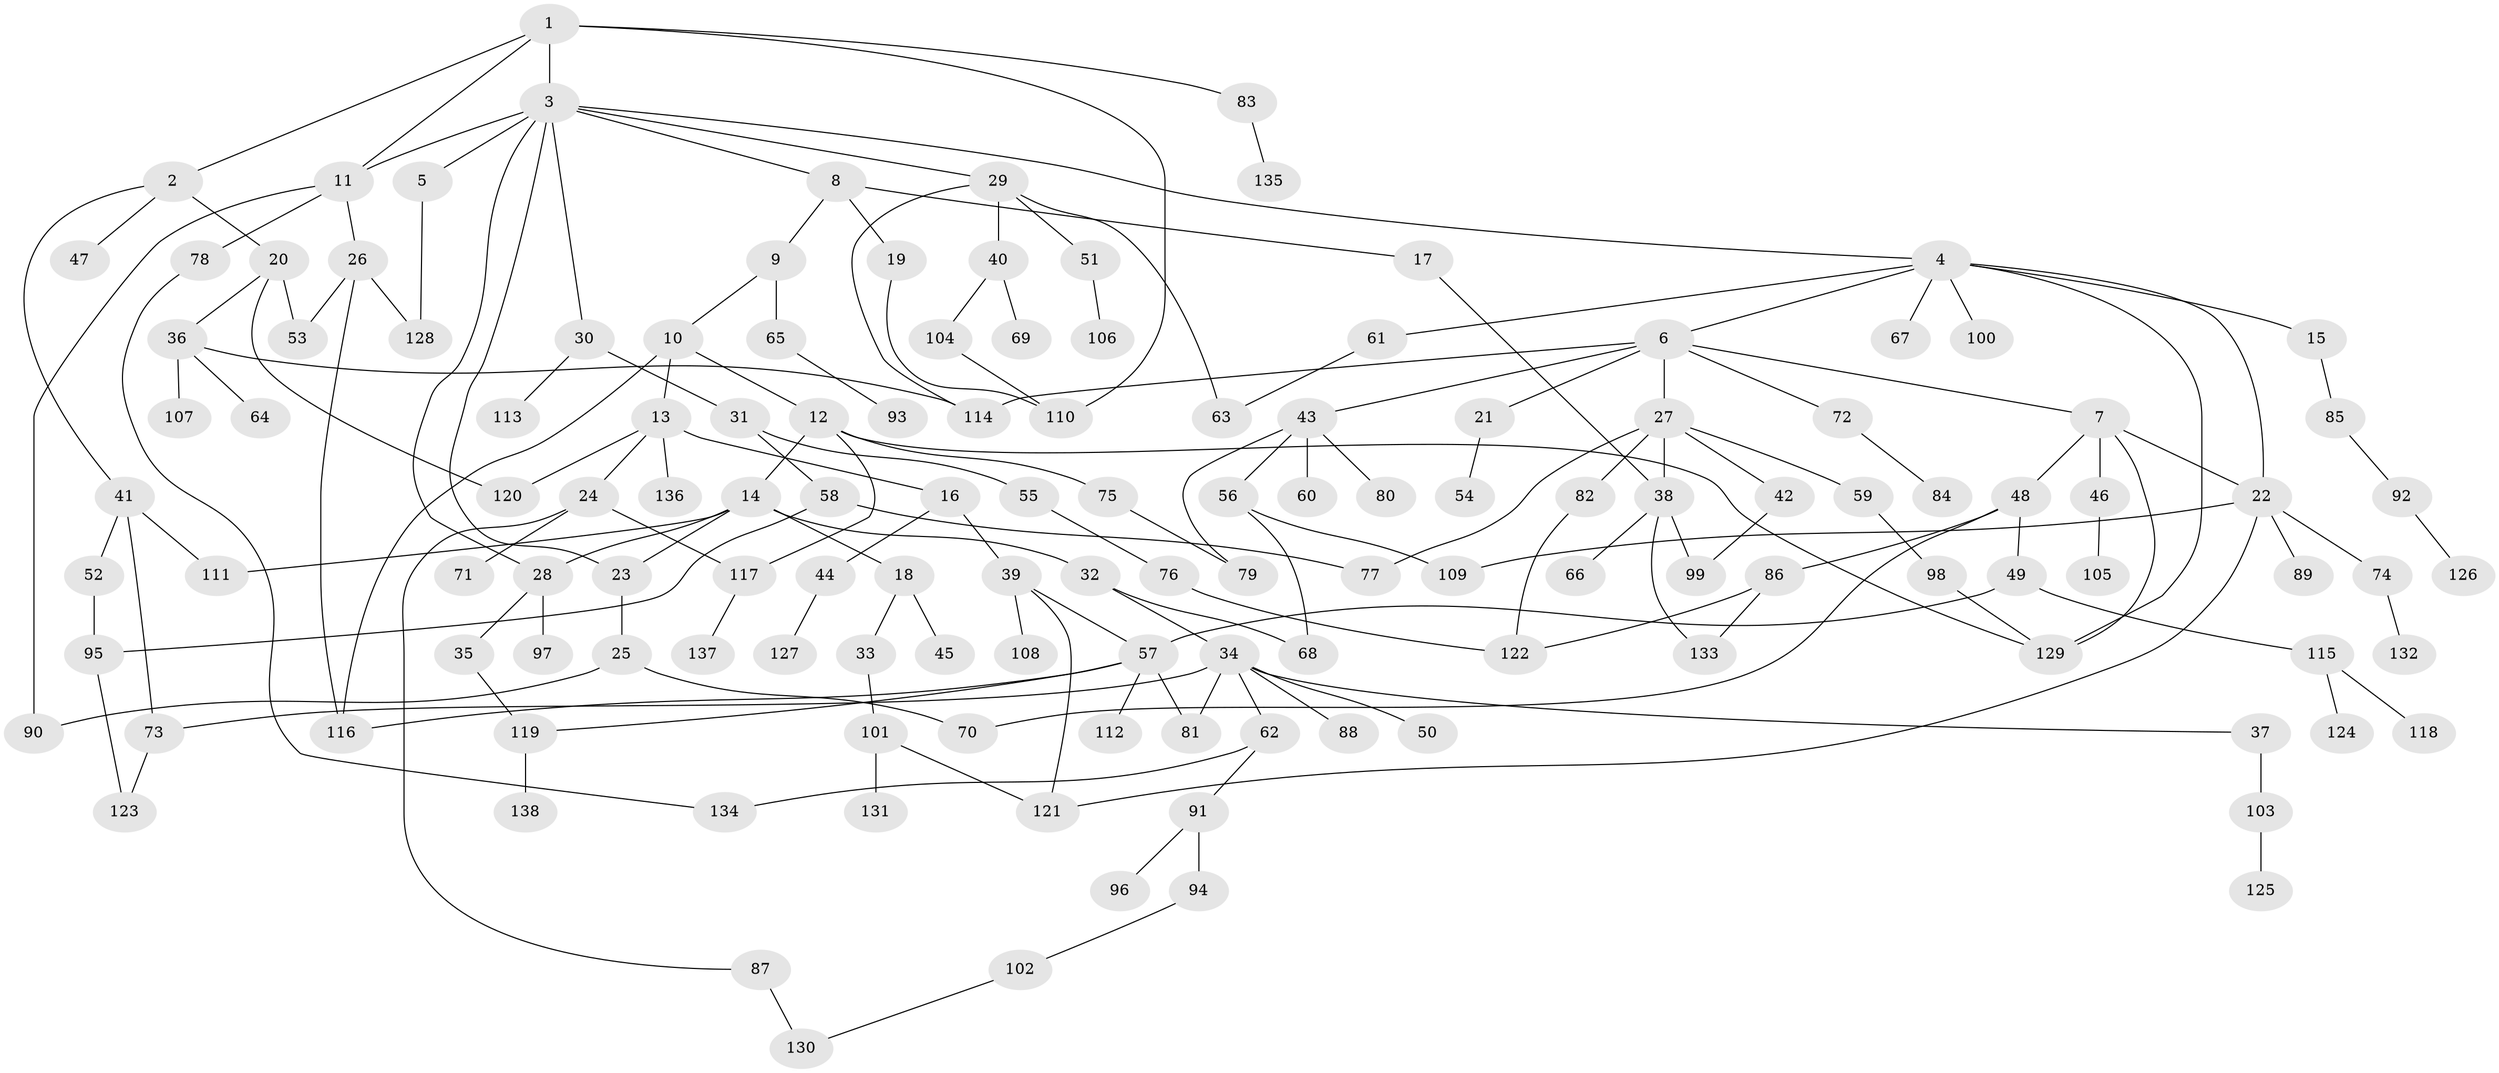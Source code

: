 // coarse degree distribution, {7: 0.0707070707070707, 4: 0.10101010101010101, 8: 0.010101010101010102, 2: 0.3434343434343434, 5: 0.050505050505050504, 6: 0.04040404040404041, 3: 0.10101010101010101, 1: 0.2828282828282828}
// Generated by graph-tools (version 1.1) at 2025/23/03/03/25 07:23:32]
// undirected, 138 vertices, 177 edges
graph export_dot {
graph [start="1"]
  node [color=gray90,style=filled];
  1;
  2;
  3;
  4;
  5;
  6;
  7;
  8;
  9;
  10;
  11;
  12;
  13;
  14;
  15;
  16;
  17;
  18;
  19;
  20;
  21;
  22;
  23;
  24;
  25;
  26;
  27;
  28;
  29;
  30;
  31;
  32;
  33;
  34;
  35;
  36;
  37;
  38;
  39;
  40;
  41;
  42;
  43;
  44;
  45;
  46;
  47;
  48;
  49;
  50;
  51;
  52;
  53;
  54;
  55;
  56;
  57;
  58;
  59;
  60;
  61;
  62;
  63;
  64;
  65;
  66;
  67;
  68;
  69;
  70;
  71;
  72;
  73;
  74;
  75;
  76;
  77;
  78;
  79;
  80;
  81;
  82;
  83;
  84;
  85;
  86;
  87;
  88;
  89;
  90;
  91;
  92;
  93;
  94;
  95;
  96;
  97;
  98;
  99;
  100;
  101;
  102;
  103;
  104;
  105;
  106;
  107;
  108;
  109;
  110;
  111;
  112;
  113;
  114;
  115;
  116;
  117;
  118;
  119;
  120;
  121;
  122;
  123;
  124;
  125;
  126;
  127;
  128;
  129;
  130;
  131;
  132;
  133;
  134;
  135;
  136;
  137;
  138;
  1 -- 2;
  1 -- 3;
  1 -- 83;
  1 -- 110;
  1 -- 11;
  2 -- 20;
  2 -- 41;
  2 -- 47;
  3 -- 4;
  3 -- 5;
  3 -- 8;
  3 -- 11;
  3 -- 23;
  3 -- 29;
  3 -- 30;
  3 -- 28;
  4 -- 6;
  4 -- 15;
  4 -- 22;
  4 -- 61;
  4 -- 67;
  4 -- 100;
  4 -- 129;
  5 -- 128;
  6 -- 7;
  6 -- 21;
  6 -- 27;
  6 -- 43;
  6 -- 72;
  6 -- 114;
  7 -- 46;
  7 -- 48;
  7 -- 129;
  7 -- 22;
  8 -- 9;
  8 -- 17;
  8 -- 19;
  9 -- 10;
  9 -- 65;
  10 -- 12;
  10 -- 13;
  10 -- 116;
  11 -- 26;
  11 -- 78;
  11 -- 90;
  12 -- 14;
  12 -- 75;
  12 -- 117;
  12 -- 129;
  13 -- 16;
  13 -- 24;
  13 -- 120;
  13 -- 136;
  14 -- 18;
  14 -- 28;
  14 -- 32;
  14 -- 111;
  14 -- 23;
  15 -- 85;
  16 -- 39;
  16 -- 44;
  17 -- 38;
  18 -- 33;
  18 -- 45;
  19 -- 110;
  20 -- 36;
  20 -- 120;
  20 -- 53;
  21 -- 54;
  22 -- 74;
  22 -- 89;
  22 -- 109;
  22 -- 121;
  23 -- 25;
  24 -- 71;
  24 -- 87;
  24 -- 117;
  25 -- 70;
  25 -- 90;
  26 -- 53;
  26 -- 128;
  26 -- 116;
  27 -- 42;
  27 -- 59;
  27 -- 77;
  27 -- 82;
  27 -- 38;
  28 -- 35;
  28 -- 97;
  29 -- 40;
  29 -- 51;
  29 -- 114;
  29 -- 63;
  30 -- 31;
  30 -- 113;
  31 -- 55;
  31 -- 58;
  32 -- 34;
  32 -- 68;
  33 -- 101;
  34 -- 37;
  34 -- 50;
  34 -- 62;
  34 -- 81;
  34 -- 88;
  34 -- 73;
  35 -- 119;
  36 -- 64;
  36 -- 107;
  36 -- 114;
  37 -- 103;
  38 -- 66;
  38 -- 99;
  38 -- 133;
  39 -- 108;
  39 -- 121;
  39 -- 57;
  40 -- 69;
  40 -- 104;
  41 -- 52;
  41 -- 73;
  41 -- 111;
  42 -- 99;
  43 -- 56;
  43 -- 60;
  43 -- 79;
  43 -- 80;
  44 -- 127;
  46 -- 105;
  48 -- 49;
  48 -- 86;
  48 -- 70;
  49 -- 57;
  49 -- 115;
  51 -- 106;
  52 -- 95;
  55 -- 76;
  56 -- 68;
  56 -- 109;
  57 -- 112;
  57 -- 116;
  57 -- 119;
  57 -- 81;
  58 -- 95;
  58 -- 77;
  59 -- 98;
  61 -- 63;
  62 -- 91;
  62 -- 134;
  65 -- 93;
  72 -- 84;
  73 -- 123;
  74 -- 132;
  75 -- 79;
  76 -- 122;
  78 -- 134;
  82 -- 122;
  83 -- 135;
  85 -- 92;
  86 -- 122;
  86 -- 133;
  87 -- 130;
  91 -- 94;
  91 -- 96;
  92 -- 126;
  94 -- 102;
  95 -- 123;
  98 -- 129;
  101 -- 131;
  101 -- 121;
  102 -- 130;
  103 -- 125;
  104 -- 110;
  115 -- 118;
  115 -- 124;
  117 -- 137;
  119 -- 138;
}
